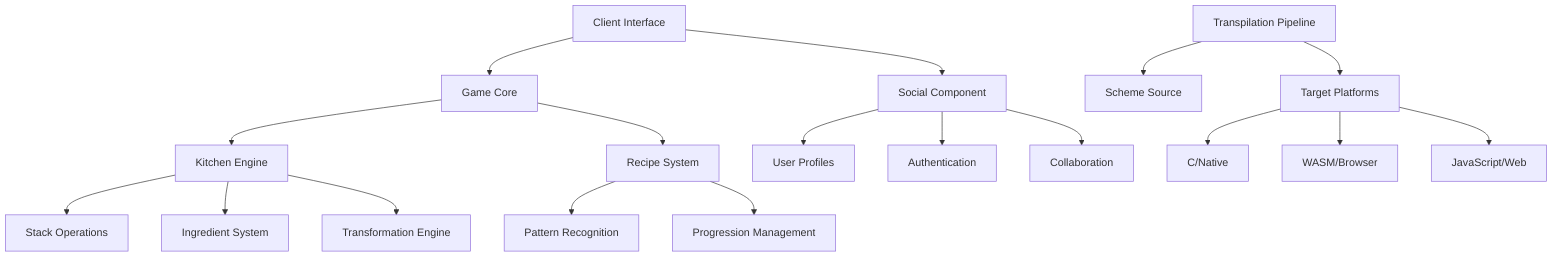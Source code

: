 graph TD
    A[Client Interface] --> B[Game Core]
    B --> C[Kitchen Engine]
    C --> D[Stack Operations]
    C --> E[Ingredient System]
    C --> F[Transformation Engine]
    B --> G[Recipe System]
    G --> H[Pattern Recognition]
    G --> I[Progression Management]
    A --> J[Social Component]
    J --> K[User Profiles]
    J --> L[Authentication]
    J --> M[Collaboration]
    N[Transpilation Pipeline] --> O[Scheme Source]
    N --> P[Target Platforms]
    P --> Q[C/Native]
    P --> R[WASM/Browser]
    P --> S[JavaScript/Web]